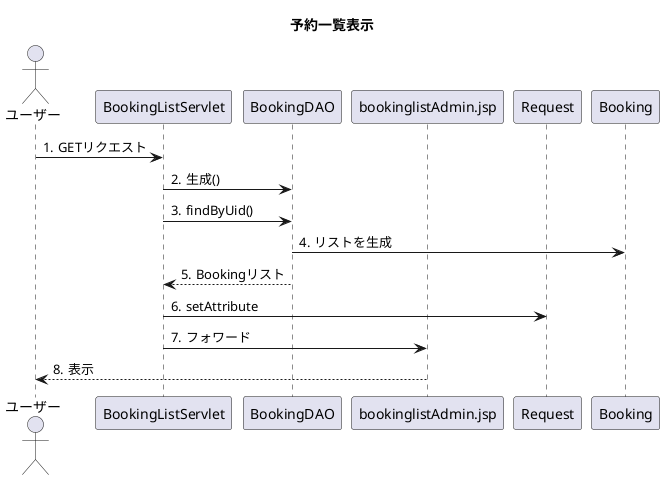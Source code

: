 @startuml
title 予約一覧表示
actor ユーザー
participant BookingListServlet
participant BookingDAO
participant bookinglistAdmin.jsp
participant Request

autonumber "#."

ユーザー->BookingListServlet:GETリクエスト
BookingListServlet->BookingDAO:生成()
BookingListServlet->BookingDAO:findByUid()
BookingDAO->Booking:リストを生成
BookingDAO-->BookingListServlet:Bookingリスト
BookingListServlet->Request:setAttribute
BookingListServlet->bookinglistAdmin.jsp:フォワード
bookinglistAdmin.jsp-->ユーザー:表示

@enduml